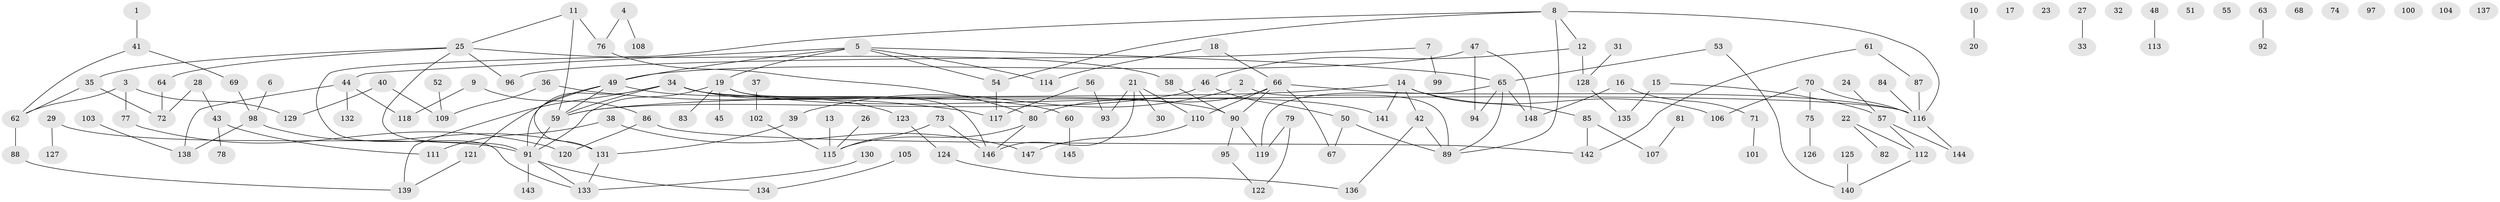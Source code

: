 // Generated by graph-tools (version 1.1) at 2025/00/03/09/25 03:00:48]
// undirected, 148 vertices, 171 edges
graph export_dot {
graph [start="1"]
  node [color=gray90,style=filled];
  1;
  2;
  3;
  4;
  5;
  6;
  7;
  8;
  9;
  10;
  11;
  12;
  13;
  14;
  15;
  16;
  17;
  18;
  19;
  20;
  21;
  22;
  23;
  24;
  25;
  26;
  27;
  28;
  29;
  30;
  31;
  32;
  33;
  34;
  35;
  36;
  37;
  38;
  39;
  40;
  41;
  42;
  43;
  44;
  45;
  46;
  47;
  48;
  49;
  50;
  51;
  52;
  53;
  54;
  55;
  56;
  57;
  58;
  59;
  60;
  61;
  62;
  63;
  64;
  65;
  66;
  67;
  68;
  69;
  70;
  71;
  72;
  73;
  74;
  75;
  76;
  77;
  78;
  79;
  80;
  81;
  82;
  83;
  84;
  85;
  86;
  87;
  88;
  89;
  90;
  91;
  92;
  93;
  94;
  95;
  96;
  97;
  98;
  99;
  100;
  101;
  102;
  103;
  104;
  105;
  106;
  107;
  108;
  109;
  110;
  111;
  112;
  113;
  114;
  115;
  116;
  117;
  118;
  119;
  120;
  121;
  122;
  123;
  124;
  125;
  126;
  127;
  128;
  129;
  130;
  131;
  132;
  133;
  134;
  135;
  136;
  137;
  138;
  139;
  140;
  141;
  142;
  143;
  144;
  145;
  146;
  147;
  148;
  1 -- 41;
  2 -- 39;
  2 -- 89;
  3 -- 62;
  3 -- 77;
  3 -- 129;
  4 -- 76;
  4 -- 108;
  5 -- 19;
  5 -- 44;
  5 -- 49;
  5 -- 54;
  5 -- 65;
  5 -- 114;
  6 -- 98;
  7 -- 96;
  7 -- 99;
  8 -- 12;
  8 -- 54;
  8 -- 89;
  8 -- 116;
  8 -- 133;
  9 -- 86;
  9 -- 118;
  10 -- 20;
  11 -- 25;
  11 -- 59;
  11 -- 76;
  12 -- 46;
  12 -- 128;
  13 -- 115;
  14 -- 42;
  14 -- 59;
  14 -- 85;
  14 -- 106;
  14 -- 141;
  15 -- 57;
  15 -- 135;
  16 -- 71;
  16 -- 148;
  18 -- 66;
  18 -- 114;
  19 -- 45;
  19 -- 83;
  19 -- 91;
  19 -- 141;
  19 -- 146;
  21 -- 30;
  21 -- 93;
  21 -- 110;
  21 -- 146;
  22 -- 82;
  22 -- 112;
  24 -- 57;
  25 -- 35;
  25 -- 58;
  25 -- 64;
  25 -- 91;
  25 -- 96;
  26 -- 115;
  27 -- 33;
  28 -- 43;
  28 -- 72;
  29 -- 91;
  29 -- 127;
  31 -- 128;
  34 -- 59;
  34 -- 90;
  34 -- 91;
  34 -- 116;
  34 -- 123;
  34 -- 139;
  35 -- 62;
  35 -- 72;
  36 -- 109;
  36 -- 117;
  37 -- 102;
  38 -- 111;
  38 -- 147;
  39 -- 131;
  40 -- 109;
  40 -- 129;
  41 -- 62;
  41 -- 69;
  42 -- 89;
  42 -- 136;
  43 -- 78;
  43 -- 111;
  44 -- 118;
  44 -- 132;
  44 -- 138;
  46 -- 50;
  46 -- 59;
  47 -- 49;
  47 -- 94;
  47 -- 148;
  48 -- 113;
  49 -- 59;
  49 -- 60;
  49 -- 121;
  49 -- 131;
  50 -- 67;
  50 -- 89;
  52 -- 109;
  53 -- 65;
  53 -- 140;
  54 -- 117;
  56 -- 93;
  56 -- 117;
  57 -- 112;
  57 -- 144;
  58 -- 90;
  59 -- 91;
  60 -- 145;
  61 -- 87;
  61 -- 142;
  62 -- 88;
  63 -- 92;
  64 -- 72;
  65 -- 89;
  65 -- 94;
  65 -- 119;
  65 -- 148;
  66 -- 67;
  66 -- 80;
  66 -- 90;
  66 -- 110;
  66 -- 116;
  69 -- 98;
  70 -- 75;
  70 -- 106;
  70 -- 116;
  71 -- 101;
  73 -- 115;
  73 -- 146;
  75 -- 126;
  76 -- 80;
  77 -- 120;
  79 -- 119;
  79 -- 122;
  80 -- 115;
  80 -- 146;
  81 -- 107;
  84 -- 116;
  85 -- 107;
  85 -- 142;
  86 -- 120;
  86 -- 142;
  87 -- 116;
  88 -- 139;
  90 -- 95;
  90 -- 119;
  91 -- 133;
  91 -- 134;
  91 -- 143;
  95 -- 122;
  98 -- 131;
  98 -- 138;
  102 -- 115;
  103 -- 138;
  105 -- 134;
  110 -- 147;
  112 -- 140;
  116 -- 144;
  121 -- 139;
  123 -- 124;
  124 -- 136;
  125 -- 140;
  128 -- 135;
  130 -- 133;
  131 -- 133;
}
